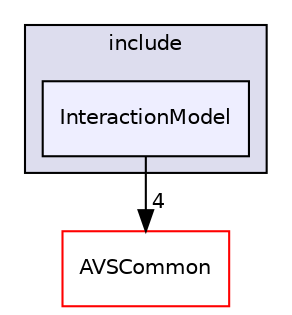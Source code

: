 digraph "/workplace/avs-device-sdk/CapabilityAgents/InteractionModel/include/InteractionModel" {
  compound=true
  node [ fontsize="10", fontname="Helvetica"];
  edge [ labelfontsize="10", labelfontname="Helvetica"];
  subgraph clusterdir_92e60c09f9f8fe9882a06476c48c92c8 {
    graph [ bgcolor="#ddddee", pencolor="black", label="include" fontname="Helvetica", fontsize="10", URL="dir_92e60c09f9f8fe9882a06476c48c92c8.html"]
  dir_9eb40d8c27aee4b3f8c8f4693e1845a4 [shape=box, label="InteractionModel", style="filled", fillcolor="#eeeeff", pencolor="black", URL="dir_9eb40d8c27aee4b3f8c8f4693e1845a4.html"];
  }
  dir_13e65effb2bde530b17b3d5eefcd0266 [shape=box label="AVSCommon" fillcolor="white" style="filled" color="red" URL="dir_13e65effb2bde530b17b3d5eefcd0266.html"];
  dir_9eb40d8c27aee4b3f8c8f4693e1845a4->dir_13e65effb2bde530b17b3d5eefcd0266 [headlabel="4", labeldistance=1.5 headhref="dir_000169_000015.html"];
}
